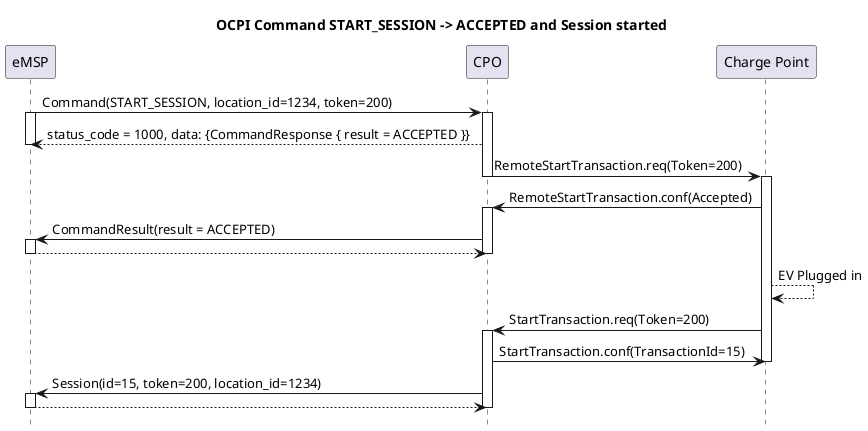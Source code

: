 @startuml
title OCPI Command START_SESSION -> ACCEPTED and Session started
hide footbox

participant eMSP
participant CPO
participant "Charge Point" as CP

eMSP ->  CPO:  Command(START_SESSION, location_id=1234, token=200)
activate eMSP
activate CPO
CPO  --> eMSP: status_code = 1000, data: {CommandResponse { result = ACCEPTED }}
deactivate eMSP

CPO  ->  CP:   RemoteStartTransaction.req(Token=200)
deactivate CPO
activate CP
CP   ->  CPO:  RemoteStartTransaction.conf(Accepted)
activate CPO
CPO  ->  eMSP: CommandResult(result = ACCEPTED)
activate eMSP
eMSP --> CPO: 
deactivate CPO
deactivate eMSP

CP   --> CP: EV Plugged in

CP   ->  CPO:  StartTransaction.req(Token=200)
activate CPO
CPO  ->  CP:   StartTransaction.conf(TransactionId=15)
deactivate CP
CPO  ->  eMSP: Session(id=15, token=200, location_id=1234)
activate eMSP
eMSP --> CPO: 
deactivate CPO
deactivate eMSP

@enduml
